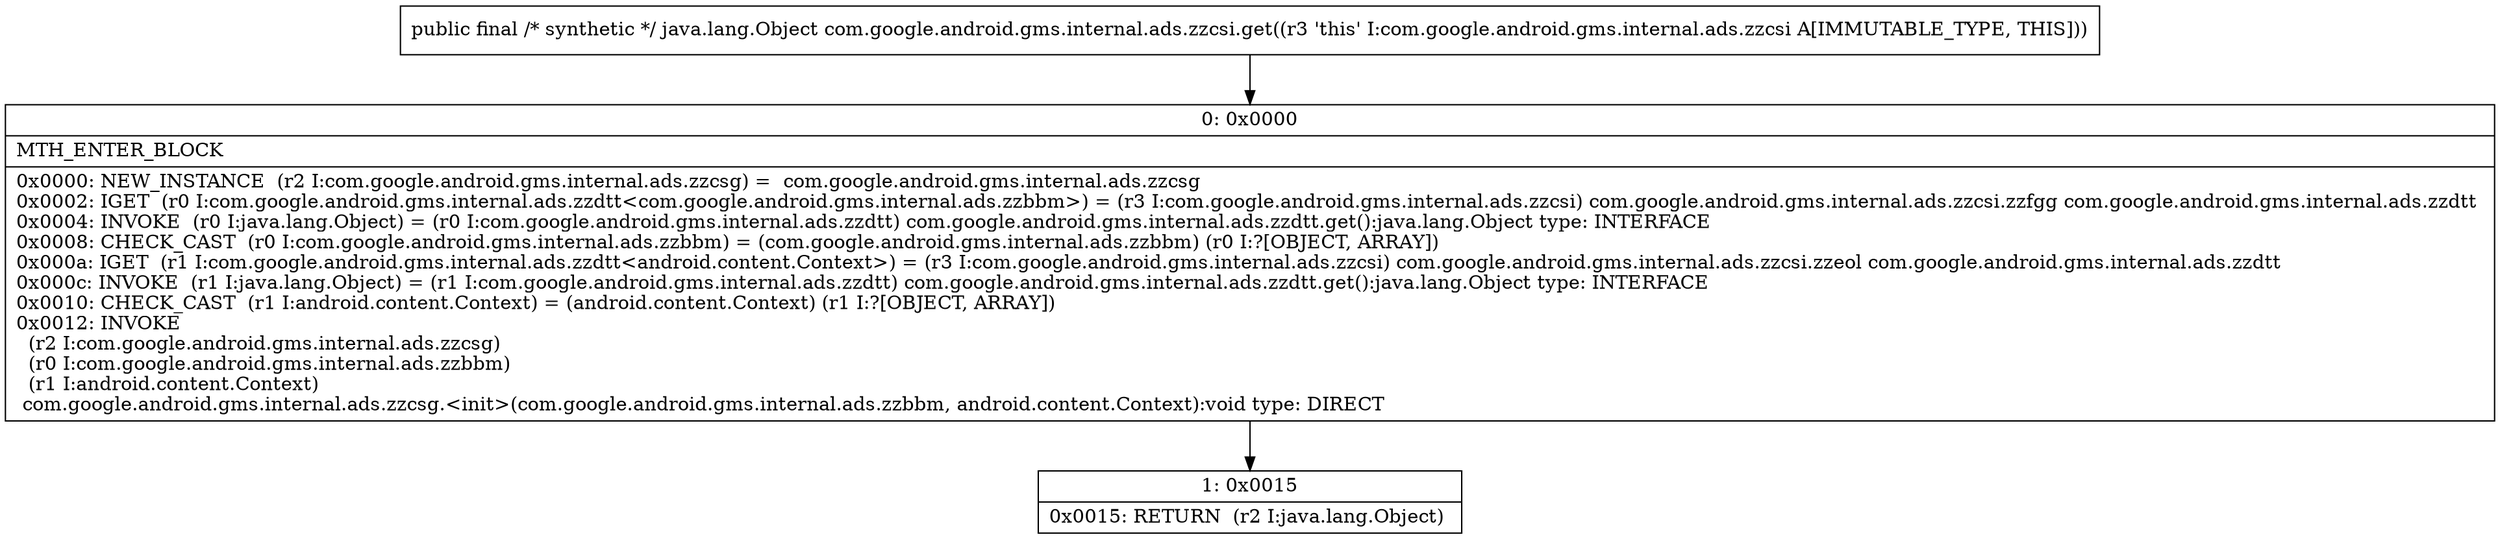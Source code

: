 digraph "CFG forcom.google.android.gms.internal.ads.zzcsi.get()Ljava\/lang\/Object;" {
Node_0 [shape=record,label="{0\:\ 0x0000|MTH_ENTER_BLOCK\l|0x0000: NEW_INSTANCE  (r2 I:com.google.android.gms.internal.ads.zzcsg) =  com.google.android.gms.internal.ads.zzcsg \l0x0002: IGET  (r0 I:com.google.android.gms.internal.ads.zzdtt\<com.google.android.gms.internal.ads.zzbbm\>) = (r3 I:com.google.android.gms.internal.ads.zzcsi) com.google.android.gms.internal.ads.zzcsi.zzfgg com.google.android.gms.internal.ads.zzdtt \l0x0004: INVOKE  (r0 I:java.lang.Object) = (r0 I:com.google.android.gms.internal.ads.zzdtt) com.google.android.gms.internal.ads.zzdtt.get():java.lang.Object type: INTERFACE \l0x0008: CHECK_CAST  (r0 I:com.google.android.gms.internal.ads.zzbbm) = (com.google.android.gms.internal.ads.zzbbm) (r0 I:?[OBJECT, ARRAY]) \l0x000a: IGET  (r1 I:com.google.android.gms.internal.ads.zzdtt\<android.content.Context\>) = (r3 I:com.google.android.gms.internal.ads.zzcsi) com.google.android.gms.internal.ads.zzcsi.zzeol com.google.android.gms.internal.ads.zzdtt \l0x000c: INVOKE  (r1 I:java.lang.Object) = (r1 I:com.google.android.gms.internal.ads.zzdtt) com.google.android.gms.internal.ads.zzdtt.get():java.lang.Object type: INTERFACE \l0x0010: CHECK_CAST  (r1 I:android.content.Context) = (android.content.Context) (r1 I:?[OBJECT, ARRAY]) \l0x0012: INVOKE  \l  (r2 I:com.google.android.gms.internal.ads.zzcsg)\l  (r0 I:com.google.android.gms.internal.ads.zzbbm)\l  (r1 I:android.content.Context)\l com.google.android.gms.internal.ads.zzcsg.\<init\>(com.google.android.gms.internal.ads.zzbbm, android.content.Context):void type: DIRECT \l}"];
Node_1 [shape=record,label="{1\:\ 0x0015|0x0015: RETURN  (r2 I:java.lang.Object) \l}"];
MethodNode[shape=record,label="{public final \/* synthetic *\/ java.lang.Object com.google.android.gms.internal.ads.zzcsi.get((r3 'this' I:com.google.android.gms.internal.ads.zzcsi A[IMMUTABLE_TYPE, THIS])) }"];
MethodNode -> Node_0;
Node_0 -> Node_1;
}

